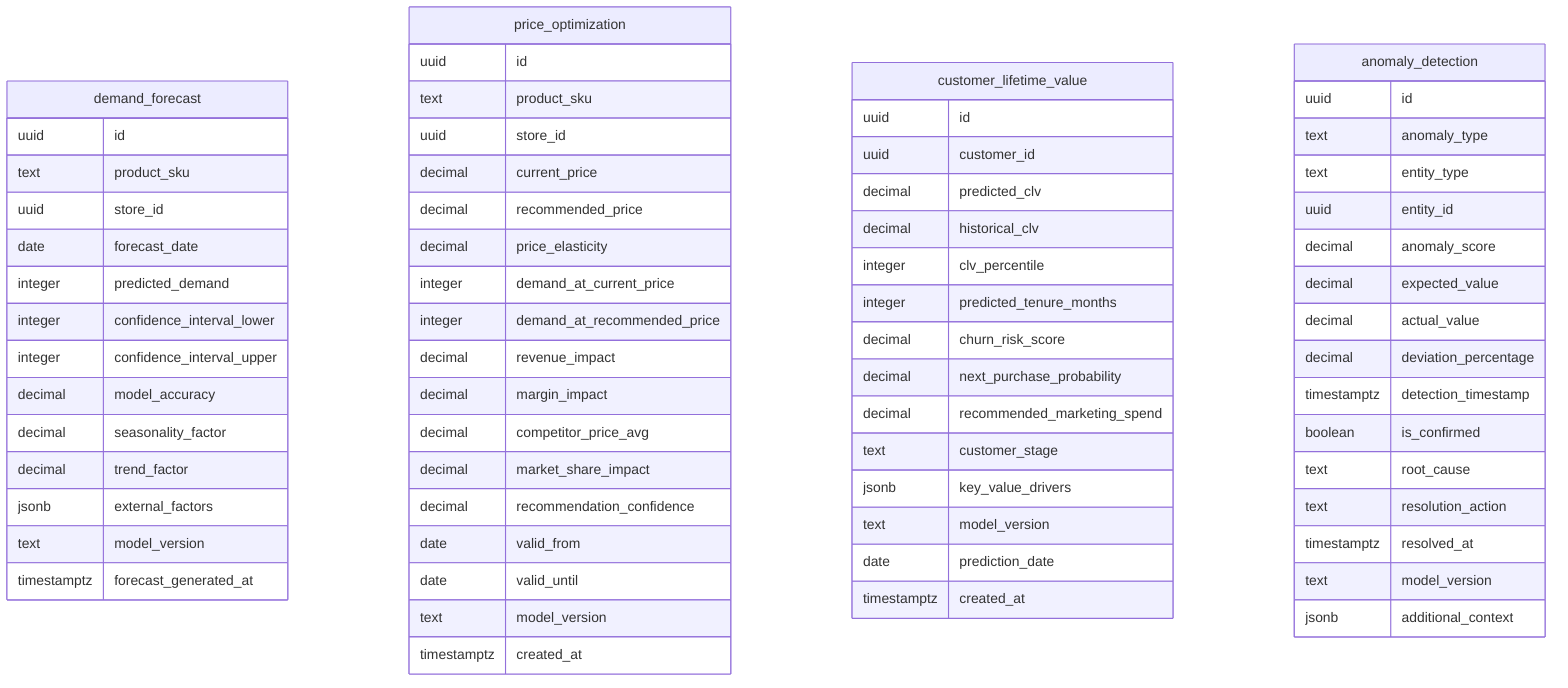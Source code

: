 erDiagram
    %% PLATINUM LAYER - Scout Analytics Platform
    demand_forecast {
        uuid id
        text product_sku
        uuid store_id
        date forecast_date
        integer predicted_demand
        integer confidence_interval_lower
        integer confidence_interval_upper
        decimal model_accuracy
        decimal seasonality_factor
        decimal trend_factor
        jsonb external_factors
        text model_version
        timestamptz forecast_generated_at
    }
    price_optimization {
        uuid id
        text product_sku
        uuid store_id
        decimal current_price
        decimal recommended_price
        decimal price_elasticity
        integer demand_at_current_price
        integer demand_at_recommended_price
        decimal revenue_impact
        decimal margin_impact
        decimal competitor_price_avg
        decimal market_share_impact
        decimal recommendation_confidence
        date valid_from
        date valid_until
        text model_version
        timestamptz created_at
    }
    customer_lifetime_value {
        uuid id
        uuid customer_id
        decimal predicted_clv
        decimal historical_clv
        integer clv_percentile
        integer predicted_tenure_months
        decimal churn_risk_score
        decimal next_purchase_probability
        decimal recommended_marketing_spend
        text customer_stage
        jsonb key_value_drivers
        text model_version
        date prediction_date
        timestamptz created_at
    }
    anomaly_detection {
        uuid id
        text anomaly_type
        text entity_type
        uuid entity_id
        decimal anomaly_score
        decimal expected_value
        decimal actual_value
        decimal deviation_percentage
        timestamptz detection_timestamp
        boolean is_confirmed
        text root_cause
        text resolution_action
        timestamptz resolved_at
        text model_version
        jsonb additional_context
    }
